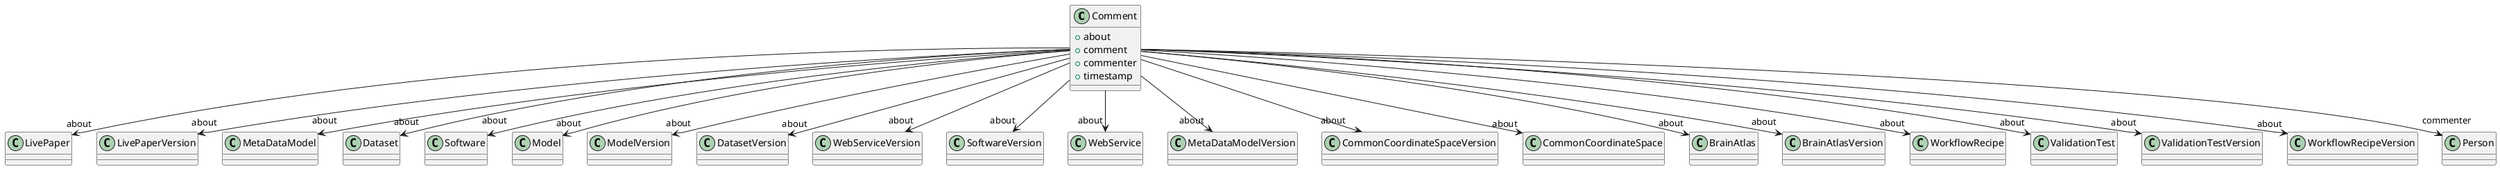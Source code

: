 @startuml
class Comment {
+about
+comment
+commenter
+timestamp

}
Comment -d-> "about" LivePaper
Comment -d-> "about" LivePaperVersion
Comment -d-> "about" MetaDataModel
Comment -d-> "about" Dataset
Comment -d-> "about" Software
Comment -d-> "about" Model
Comment -d-> "about" ModelVersion
Comment -d-> "about" DatasetVersion
Comment -d-> "about" WebServiceVersion
Comment -d-> "about" SoftwareVersion
Comment -d-> "about" WebService
Comment -d-> "about" MetaDataModelVersion
Comment -d-> "about" CommonCoordinateSpaceVersion
Comment -d-> "about" CommonCoordinateSpace
Comment -d-> "about" BrainAtlas
Comment -d-> "about" BrainAtlasVersion
Comment -d-> "about" WorkflowRecipe
Comment -d-> "about" ValidationTest
Comment -d-> "about" ValidationTestVersion
Comment -d-> "about" WorkflowRecipeVersion
Comment -d-> "commenter" Person

@enduml